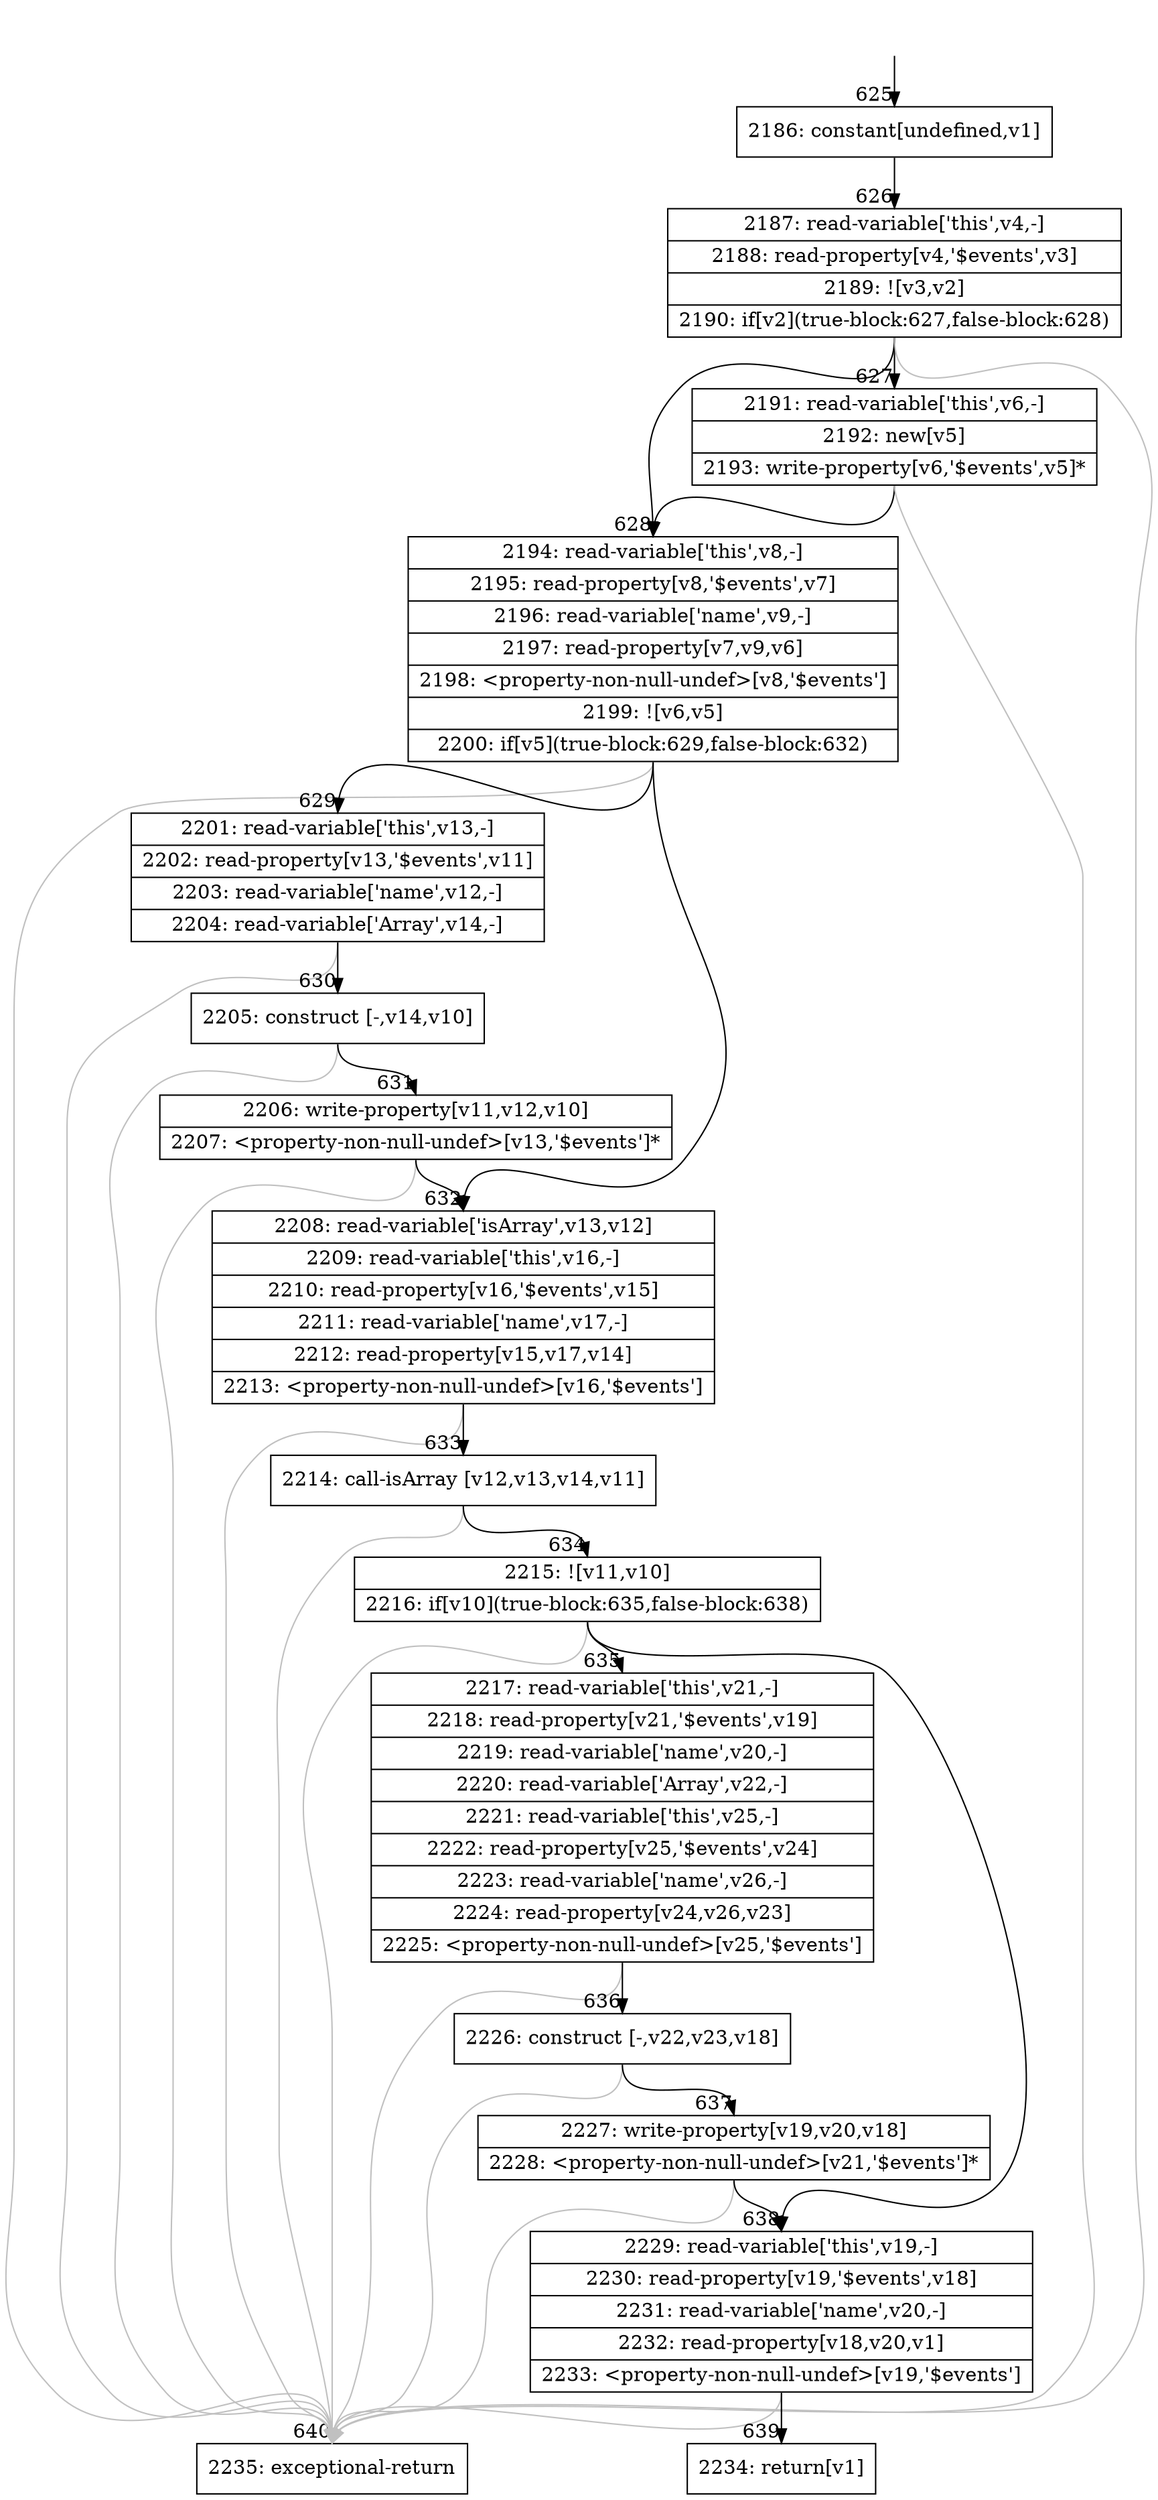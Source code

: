 digraph {
rankdir="TD"
BB_entry48[shape=none,label=""];
BB_entry48 -> BB625 [tailport=s, headport=n, headlabel="    625"]
BB625 [shape=record label="{2186: constant[undefined,v1]}" ] 
BB625 -> BB626 [tailport=s, headport=n, headlabel="      626"]
BB626 [shape=record label="{2187: read-variable['this',v4,-]|2188: read-property[v4,'$events',v3]|2189: ![v3,v2]|2190: if[v2](true-block:627,false-block:628)}" ] 
BB626 -> BB627 [tailport=s, headport=n, headlabel="      627"]
BB626 -> BB628 [tailport=s, headport=n, headlabel="      628"]
BB626 -> BB640 [tailport=s, headport=n, color=gray, headlabel="      640"]
BB627 [shape=record label="{2191: read-variable['this',v6,-]|2192: new[v5]|2193: write-property[v6,'$events',v5]*}" ] 
BB627 -> BB628 [tailport=s, headport=n]
BB627 -> BB640 [tailport=s, headport=n, color=gray]
BB628 [shape=record label="{2194: read-variable['this',v8,-]|2195: read-property[v8,'$events',v7]|2196: read-variable['name',v9,-]|2197: read-property[v7,v9,v6]|2198: \<property-non-null-undef\>[v8,'$events']|2199: ![v6,v5]|2200: if[v5](true-block:629,false-block:632)}" ] 
BB628 -> BB629 [tailport=s, headport=n, headlabel="      629"]
BB628 -> BB632 [tailport=s, headport=n, headlabel="      632"]
BB628 -> BB640 [tailport=s, headport=n, color=gray]
BB629 [shape=record label="{2201: read-variable['this',v13,-]|2202: read-property[v13,'$events',v11]|2203: read-variable['name',v12,-]|2204: read-variable['Array',v14,-]}" ] 
BB629 -> BB630 [tailport=s, headport=n, headlabel="      630"]
BB629 -> BB640 [tailport=s, headport=n, color=gray]
BB630 [shape=record label="{2205: construct [-,v14,v10]}" ] 
BB630 -> BB631 [tailport=s, headport=n, headlabel="      631"]
BB630 -> BB640 [tailport=s, headport=n, color=gray]
BB631 [shape=record label="{2206: write-property[v11,v12,v10]|2207: \<property-non-null-undef\>[v13,'$events']*}" ] 
BB631 -> BB632 [tailport=s, headport=n]
BB631 -> BB640 [tailport=s, headport=n, color=gray]
BB632 [shape=record label="{2208: read-variable['isArray',v13,v12]|2209: read-variable['this',v16,-]|2210: read-property[v16,'$events',v15]|2211: read-variable['name',v17,-]|2212: read-property[v15,v17,v14]|2213: \<property-non-null-undef\>[v16,'$events']}" ] 
BB632 -> BB633 [tailport=s, headport=n, headlabel="      633"]
BB632 -> BB640 [tailport=s, headport=n, color=gray]
BB633 [shape=record label="{2214: call-isArray [v12,v13,v14,v11]}" ] 
BB633 -> BB634 [tailport=s, headport=n, headlabel="      634"]
BB633 -> BB640 [tailport=s, headport=n, color=gray]
BB634 [shape=record label="{2215: ![v11,v10]|2216: if[v10](true-block:635,false-block:638)}" ] 
BB634 -> BB635 [tailport=s, headport=n, headlabel="      635"]
BB634 -> BB638 [tailport=s, headport=n, headlabel="      638"]
BB634 -> BB640 [tailport=s, headport=n, color=gray]
BB635 [shape=record label="{2217: read-variable['this',v21,-]|2218: read-property[v21,'$events',v19]|2219: read-variable['name',v20,-]|2220: read-variable['Array',v22,-]|2221: read-variable['this',v25,-]|2222: read-property[v25,'$events',v24]|2223: read-variable['name',v26,-]|2224: read-property[v24,v26,v23]|2225: \<property-non-null-undef\>[v25,'$events']}" ] 
BB635 -> BB636 [tailport=s, headport=n, headlabel="      636"]
BB635 -> BB640 [tailport=s, headport=n, color=gray]
BB636 [shape=record label="{2226: construct [-,v22,v23,v18]}" ] 
BB636 -> BB637 [tailport=s, headport=n, headlabel="      637"]
BB636 -> BB640 [tailport=s, headport=n, color=gray]
BB637 [shape=record label="{2227: write-property[v19,v20,v18]|2228: \<property-non-null-undef\>[v21,'$events']*}" ] 
BB637 -> BB638 [tailport=s, headport=n]
BB637 -> BB640 [tailport=s, headport=n, color=gray]
BB638 [shape=record label="{2229: read-variable['this',v19,-]|2230: read-property[v19,'$events',v18]|2231: read-variable['name',v20,-]|2232: read-property[v18,v20,v1]|2233: \<property-non-null-undef\>[v19,'$events']}" ] 
BB638 -> BB639 [tailport=s, headport=n, headlabel="      639"]
BB638 -> BB640 [tailport=s, headport=n, color=gray]
BB639 [shape=record label="{2234: return[v1]}" ] 
BB640 [shape=record label="{2235: exceptional-return}" ] 
//#$~ 588
}
